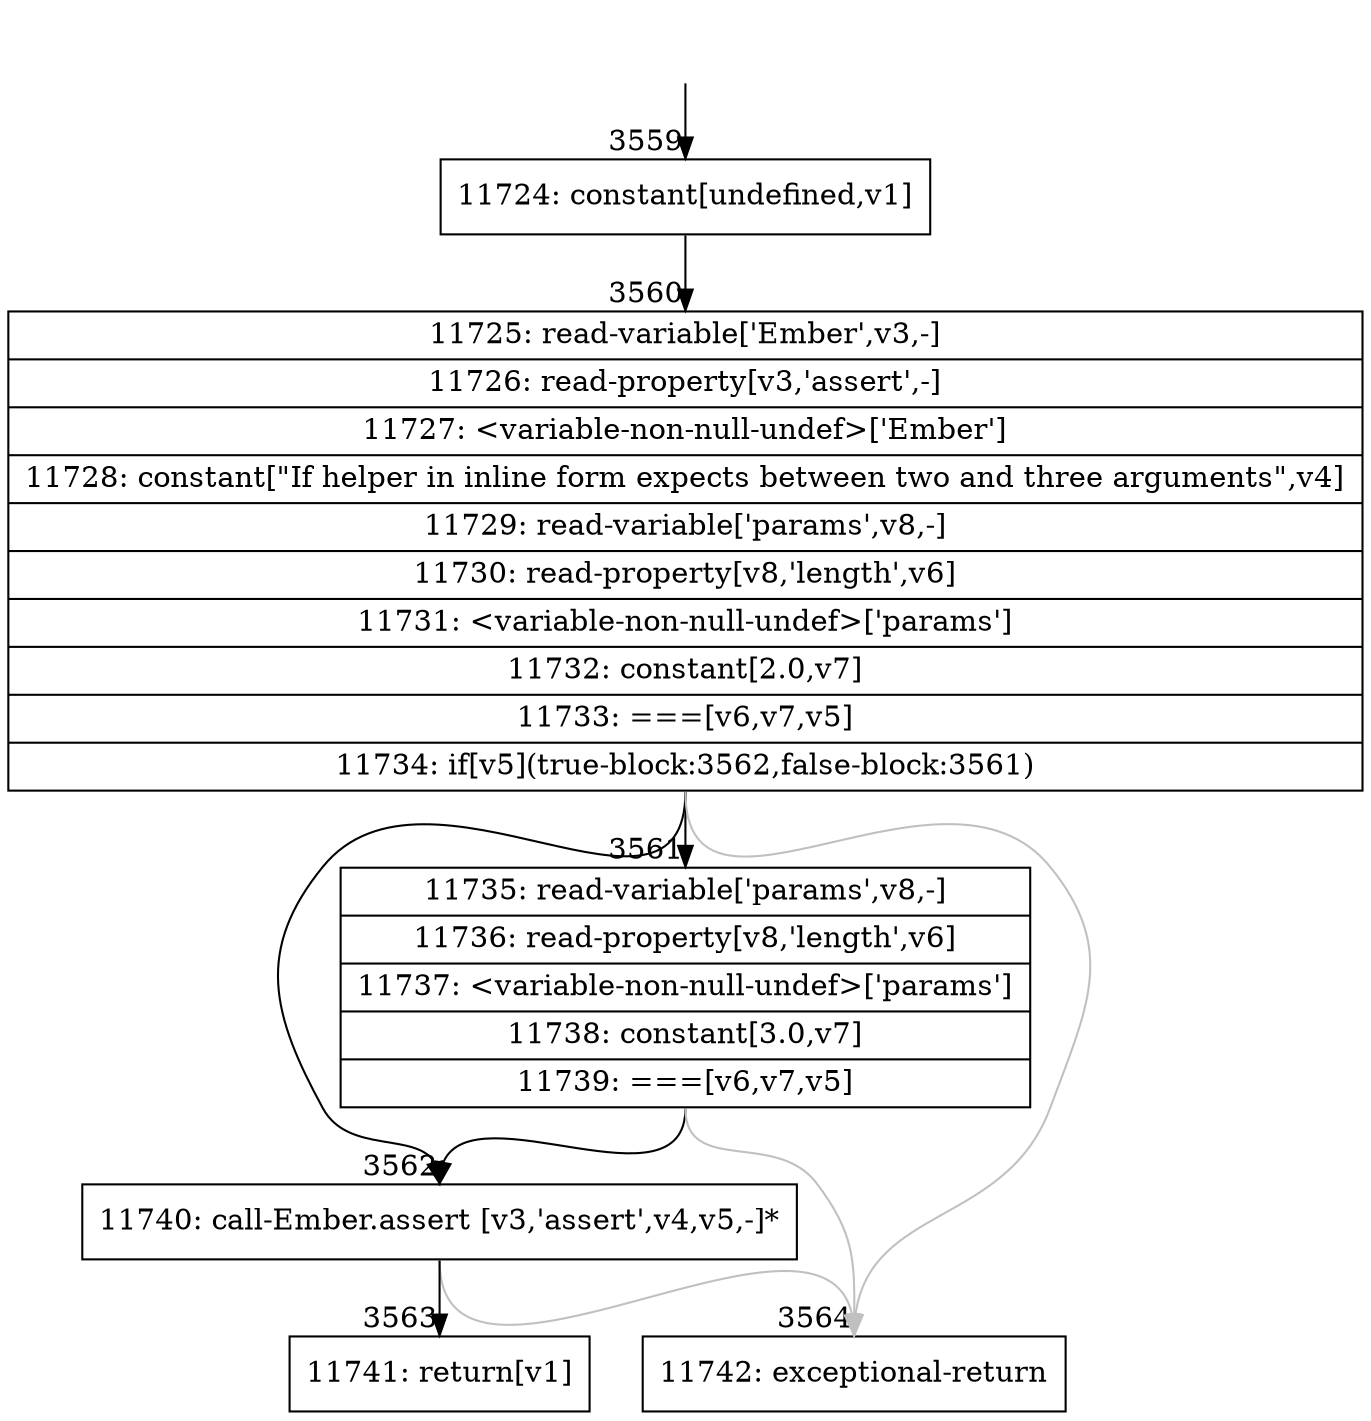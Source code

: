digraph {
rankdir="TD"
BB_entry281[shape=none,label=""];
BB_entry281 -> BB3559 [tailport=s, headport=n, headlabel="    3559"]
BB3559 [shape=record label="{11724: constant[undefined,v1]}" ] 
BB3559 -> BB3560 [tailport=s, headport=n, headlabel="      3560"]
BB3560 [shape=record label="{11725: read-variable['Ember',v3,-]|11726: read-property[v3,'assert',-]|11727: \<variable-non-null-undef\>['Ember']|11728: constant[\"If helper in inline form expects between two and three arguments\",v4]|11729: read-variable['params',v8,-]|11730: read-property[v8,'length',v6]|11731: \<variable-non-null-undef\>['params']|11732: constant[2.0,v7]|11733: ===[v6,v7,v5]|11734: if[v5](true-block:3562,false-block:3561)}" ] 
BB3560 -> BB3562 [tailport=s, headport=n, headlabel="      3562"]
BB3560 -> BB3561 [tailport=s, headport=n, headlabel="      3561"]
BB3560 -> BB3564 [tailport=s, headport=n, color=gray, headlabel="      3564"]
BB3561 [shape=record label="{11735: read-variable['params',v8,-]|11736: read-property[v8,'length',v6]|11737: \<variable-non-null-undef\>['params']|11738: constant[3.0,v7]|11739: ===[v6,v7,v5]}" ] 
BB3561 -> BB3562 [tailport=s, headport=n]
BB3561 -> BB3564 [tailport=s, headport=n, color=gray]
BB3562 [shape=record label="{11740: call-Ember.assert [v3,'assert',v4,v5,-]*}" ] 
BB3562 -> BB3563 [tailport=s, headport=n, headlabel="      3563"]
BB3562 -> BB3564 [tailport=s, headport=n, color=gray]
BB3563 [shape=record label="{11741: return[v1]}" ] 
BB3564 [shape=record label="{11742: exceptional-return}" ] 
//#$~ 6349
}
